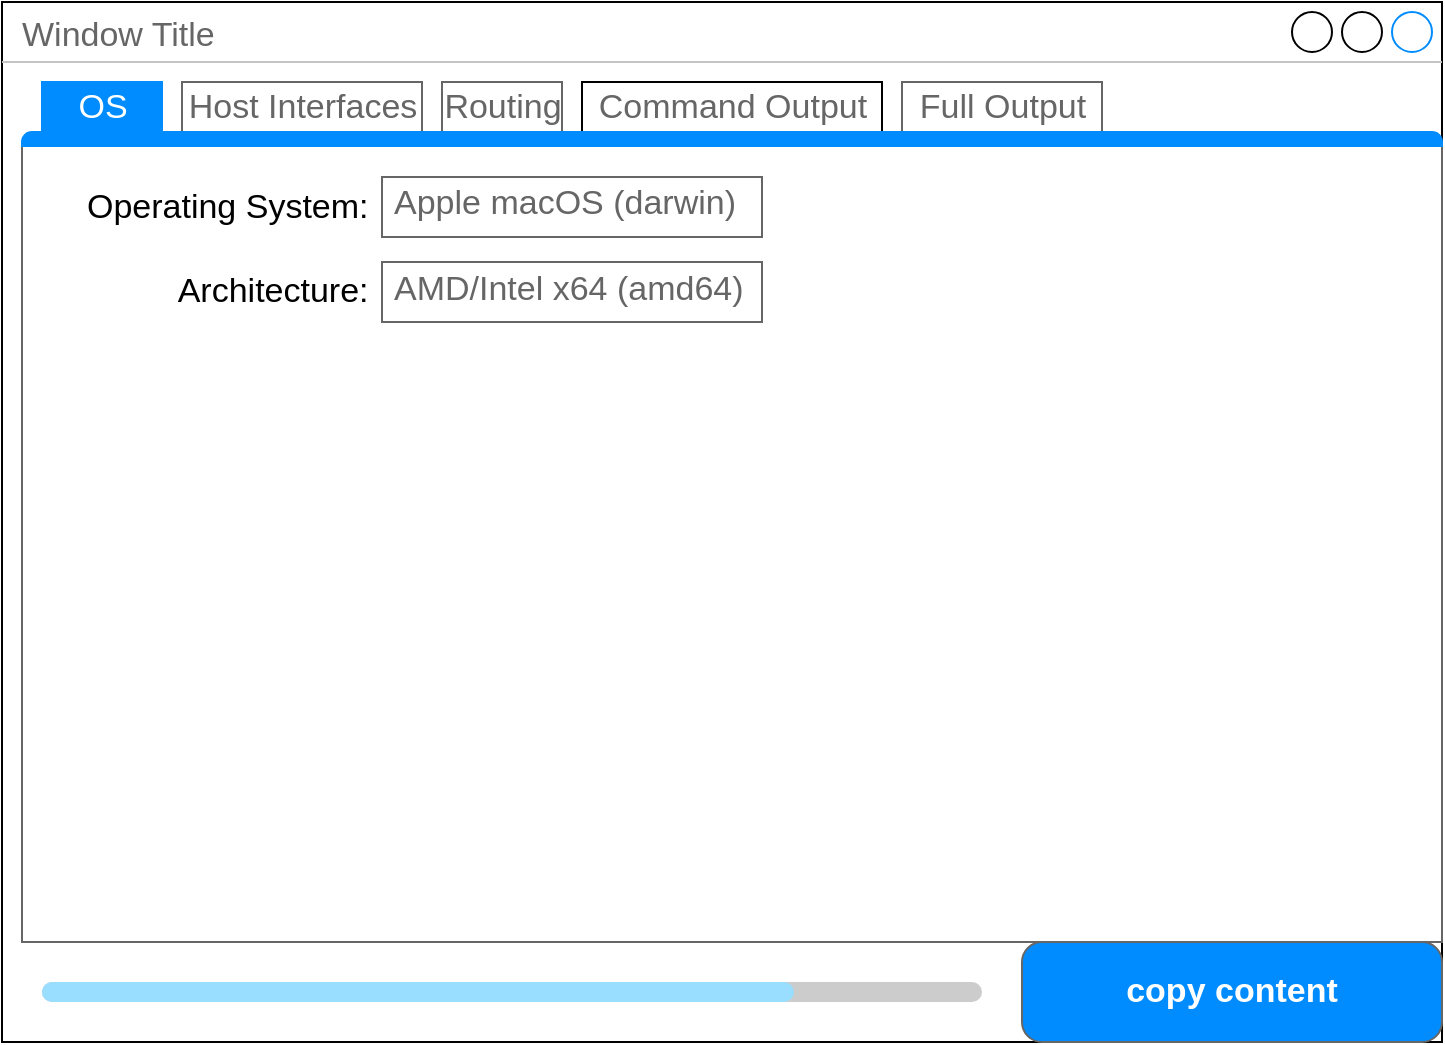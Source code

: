 <mxfile version="16.5.1" type="device"><diagram id="1XJUQHA3k2Kk2ZqToUXg" name="Page-1"><mxGraphModel dx="699" dy="898" grid="1" gridSize="10" guides="1" tooltips="1" connect="1" arrows="1" fold="1" page="1" pageScale="1" pageWidth="800" pageHeight="600" math="0" shadow="0"><root><mxCell id="0"/><mxCell id="1" parent="0"/><mxCell id="rUCvbl5WiWrhdnjH74IK-2" value="Window Title" style="strokeWidth=1;shadow=0;dashed=0;align=center;html=1;shape=mxgraph.mockup.containers.window;align=left;verticalAlign=top;spacingLeft=8;strokeColor2=#008cff;strokeColor3=#c4c4c4;fontColor=#666666;mainText=;fontSize=17;labelBackgroundColor=none;" vertex="1" parent="1"><mxGeometry x="40" y="40" width="720" height="520" as="geometry"/></mxCell><mxCell id="rUCvbl5WiWrhdnjH74IK-10" value="Command Output" style="strokeColor=inherit;fillColor=inherit;gradientColor=inherit;strokeWidth=1;shadow=0;dashed=0;align=center;html=1;shape=mxgraph.mockup.containers.rrect;rSize=0;fontSize=17;fontColor=#666666;gradientColor=none;" vertex="1" parent="1"><mxGeometry x="330" y="80" width="150" height="25" as="geometry"/></mxCell><mxCell id="rUCvbl5WiWrhdnjH74IK-3" value="" style="strokeWidth=1;shadow=0;dashed=0;align=center;html=1;shape=mxgraph.mockup.containers.marginRect2;rectMarginTop=32;strokeColor=#666666;gradientColor=none;" vertex="1" parent="1"><mxGeometry x="50" y="80" width="710" height="430" as="geometry"/></mxCell><mxCell id="rUCvbl5WiWrhdnjH74IK-4" value="Host Interfaces" style="strokeColor=inherit;fillColor=inherit;gradientColor=inherit;strokeWidth=1;shadow=0;dashed=0;align=center;html=1;shape=mxgraph.mockup.containers.rrect;rSize=0;fontSize=17;fontColor=#666666;gradientColor=none;" vertex="1" parent="rUCvbl5WiWrhdnjH74IK-3"><mxGeometry width="120" height="25" relative="1" as="geometry"><mxPoint x="80" as="offset"/></mxGeometry></mxCell><mxCell id="rUCvbl5WiWrhdnjH74IK-5" value="OS" style="strokeWidth=1;shadow=0;dashed=0;align=center;html=1;shape=mxgraph.mockup.containers.rrect;rSize=0;fontSize=17;fontColor=#ffffff;strokeColor=#008cff;fillColor=#008cff;" vertex="1" parent="rUCvbl5WiWrhdnjH74IK-3"><mxGeometry width="60" height="25" relative="1" as="geometry"><mxPoint x="10" as="offset"/></mxGeometry></mxCell><mxCell id="rUCvbl5WiWrhdnjH74IK-6" value="Routing" style="strokeColor=inherit;fillColor=inherit;gradientColor=inherit;strokeWidth=1;shadow=0;dashed=0;align=center;html=1;shape=mxgraph.mockup.containers.rrect;rSize=0;fontSize=17;fontColor=#666666;gradientColor=none;" vertex="1" parent="rUCvbl5WiWrhdnjH74IK-3"><mxGeometry width="60" height="25" relative="1" as="geometry"><mxPoint x="210" as="offset"/></mxGeometry></mxCell><mxCell id="rUCvbl5WiWrhdnjH74IK-15" value="Full Output" style="strokeColor=inherit;fillColor=inherit;gradientColor=inherit;strokeWidth=1;shadow=0;dashed=0;align=center;html=1;shape=mxgraph.mockup.containers.rrect;rSize=0;fontSize=17;fontColor=#666666;gradientColor=none;" vertex="1" parent="rUCvbl5WiWrhdnjH74IK-3"><mxGeometry x="440" width="100" height="25" as="geometry"/></mxCell><mxCell id="rUCvbl5WiWrhdnjH74IK-7" value="" style="strokeWidth=1;shadow=0;dashed=0;align=center;html=1;shape=mxgraph.mockup.containers.topButton;rSize=5;strokeColor=#008cff;fillColor=#008cff;gradientColor=none;resizeWidth=1;movable=0;deletable=1;" vertex="1" parent="rUCvbl5WiWrhdnjH74IK-3"><mxGeometry width="710" height="7" relative="1" as="geometry"><mxPoint y="25" as="offset"/></mxGeometry></mxCell><mxCell id="rUCvbl5WiWrhdnjH74IK-11" value="Apple macOS (darwin)" style="strokeWidth=1;shadow=0;dashed=0;align=center;html=1;shape=mxgraph.mockup.text.textBox;fontColor=#666666;align=left;fontSize=17;spacingLeft=4;spacingTop=-3;strokeColor=#666666;mainText=" vertex="1" parent="rUCvbl5WiWrhdnjH74IK-3"><mxGeometry x="180" y="47.5" width="190" height="30" as="geometry"/></mxCell><UserObject label="&lt;font style=&quot;font-size: 17px&quot;&gt;Operating System:&amp;nbsp;&lt;/font&gt;" placeholders="1" name="Variable" id="rUCvbl5WiWrhdnjH74IK-12"><mxCell style="text;html=1;strokeColor=none;fillColor=none;align=right;verticalAlign=middle;whiteSpace=wrap;overflow=hidden;" vertex="1" parent="rUCvbl5WiWrhdnjH74IK-3"><mxGeometry x="20" y="50" width="160" height="25" as="geometry"/></mxCell></UserObject><mxCell id="rUCvbl5WiWrhdnjH74IK-13" value="AMD/Intel x64 (amd64)" style="strokeWidth=1;shadow=0;dashed=0;align=center;html=1;shape=mxgraph.mockup.text.textBox;fontColor=#666666;align=left;fontSize=17;spacingLeft=4;spacingTop=-3;strokeColor=#666666;mainText=" vertex="1" parent="rUCvbl5WiWrhdnjH74IK-3"><mxGeometry x="180" y="90" width="190" height="30" as="geometry"/></mxCell><UserObject label="&lt;font style=&quot;font-size: 17px&quot;&gt;Architecture:&amp;nbsp;&lt;/font&gt;" placeholders="1" name="Variable" id="rUCvbl5WiWrhdnjH74IK-14"><mxCell style="text;html=1;strokeColor=none;fillColor=none;align=right;verticalAlign=middle;whiteSpace=wrap;overflow=hidden;" vertex="1" parent="rUCvbl5WiWrhdnjH74IK-3"><mxGeometry x="20" y="92.5" width="160" height="25" as="geometry"/></mxCell></UserObject><mxCell id="rUCvbl5WiWrhdnjH74IK-8" value="copy content" style="strokeWidth=1;shadow=0;dashed=0;align=center;html=1;shape=mxgraph.mockup.buttons.button;strokeColor=#666666;fontColor=#ffffff;mainText=;buttonStyle=round;fontSize=17;fontStyle=1;fillColor=#008cff;whiteSpace=wrap;" vertex="1" parent="1"><mxGeometry x="550" y="510" width="210" height="50" as="geometry"/></mxCell><mxCell id="rUCvbl5WiWrhdnjH74IK-9" value="" style="verticalLabelPosition=bottom;shadow=0;dashed=0;align=center;html=1;verticalAlign=top;strokeWidth=1;shape=mxgraph.mockup.misc.progressBar;fillColor=#cccccc;strokeColor=none;fillColor2=#99ddff;barPos=80;" vertex="1" parent="1"><mxGeometry x="60" y="525" width="470" height="20" as="geometry"/></mxCell></root></mxGraphModel></diagram></mxfile>